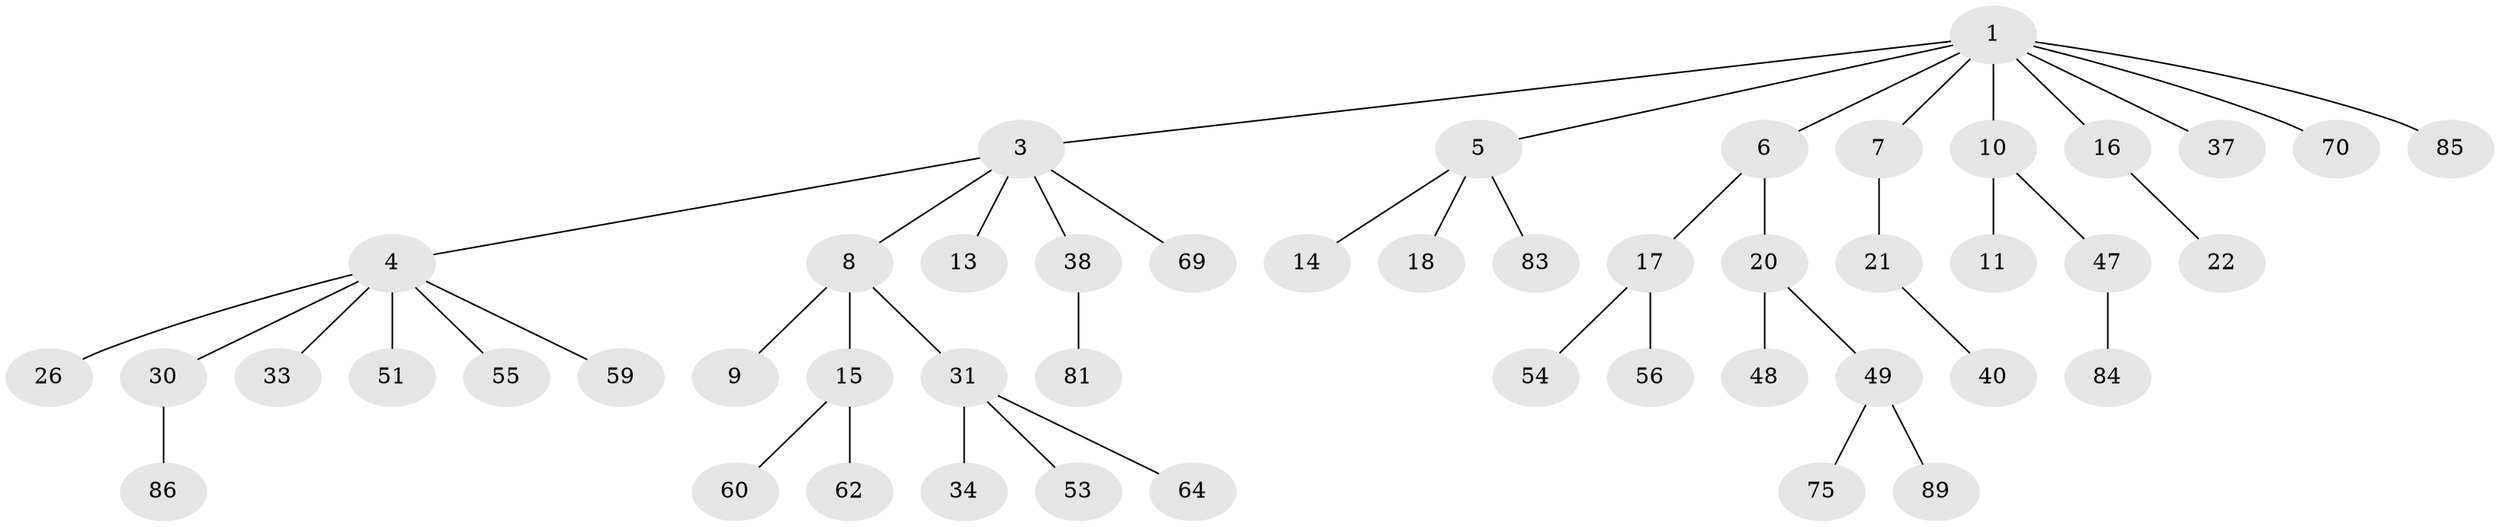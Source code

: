 // original degree distribution, {7: 0.010416666666666666, 4: 0.0625, 6: 0.052083333333333336, 3: 0.11458333333333333, 2: 0.19791666666666666, 1: 0.5520833333333334, 5: 0.010416666666666666}
// Generated by graph-tools (version 1.1) at 2025/15/03/09/25 04:15:39]
// undirected, 48 vertices, 47 edges
graph export_dot {
graph [start="1"]
  node [color=gray90,style=filled];
  1 [super="+2"];
  3;
  4 [super="+61+23+45"];
  5;
  6;
  7 [super="+27+12"];
  8;
  9 [super="+35"];
  10 [super="+92"];
  11;
  13 [super="+82+88+95+19+41"];
  14 [super="+24"];
  15 [super="+32"];
  16 [super="+93"];
  17 [super="+29+28+46+43"];
  18 [super="+94+67"];
  20;
  21 [super="+44"];
  22;
  26 [super="+63"];
  30 [super="+52"];
  31 [super="+57+50+42"];
  33;
  34;
  37 [super="+58"];
  38 [super="+39"];
  40;
  47;
  48;
  49;
  51;
  53 [super="+72+65"];
  54;
  55 [super="+74"];
  56;
  59;
  60;
  62;
  64;
  69;
  70;
  75 [super="+96+78"];
  81;
  83;
  84;
  85;
  86;
  89 [super="+91"];
  1 -- 3;
  1 -- 7;
  1 -- 16;
  1 -- 37;
  1 -- 70;
  1 -- 85;
  1 -- 10;
  1 -- 5;
  1 -- 6;
  3 -- 4;
  3 -- 8;
  3 -- 13;
  3 -- 38;
  3 -- 69;
  4 -- 30;
  4 -- 33;
  4 -- 51;
  4 -- 55;
  4 -- 26;
  4 -- 59;
  5 -- 14;
  5 -- 18;
  5 -- 83;
  6 -- 17;
  6 -- 20;
  7 -- 21;
  8 -- 9;
  8 -- 15;
  8 -- 31;
  10 -- 11;
  10 -- 47;
  15 -- 60;
  15 -- 62;
  16 -- 22;
  17 -- 56;
  17 -- 54;
  20 -- 48;
  20 -- 49;
  21 -- 40;
  30 -- 86;
  31 -- 34;
  31 -- 53;
  31 -- 64;
  38 -- 81;
  47 -- 84;
  49 -- 75;
  49 -- 89;
}
